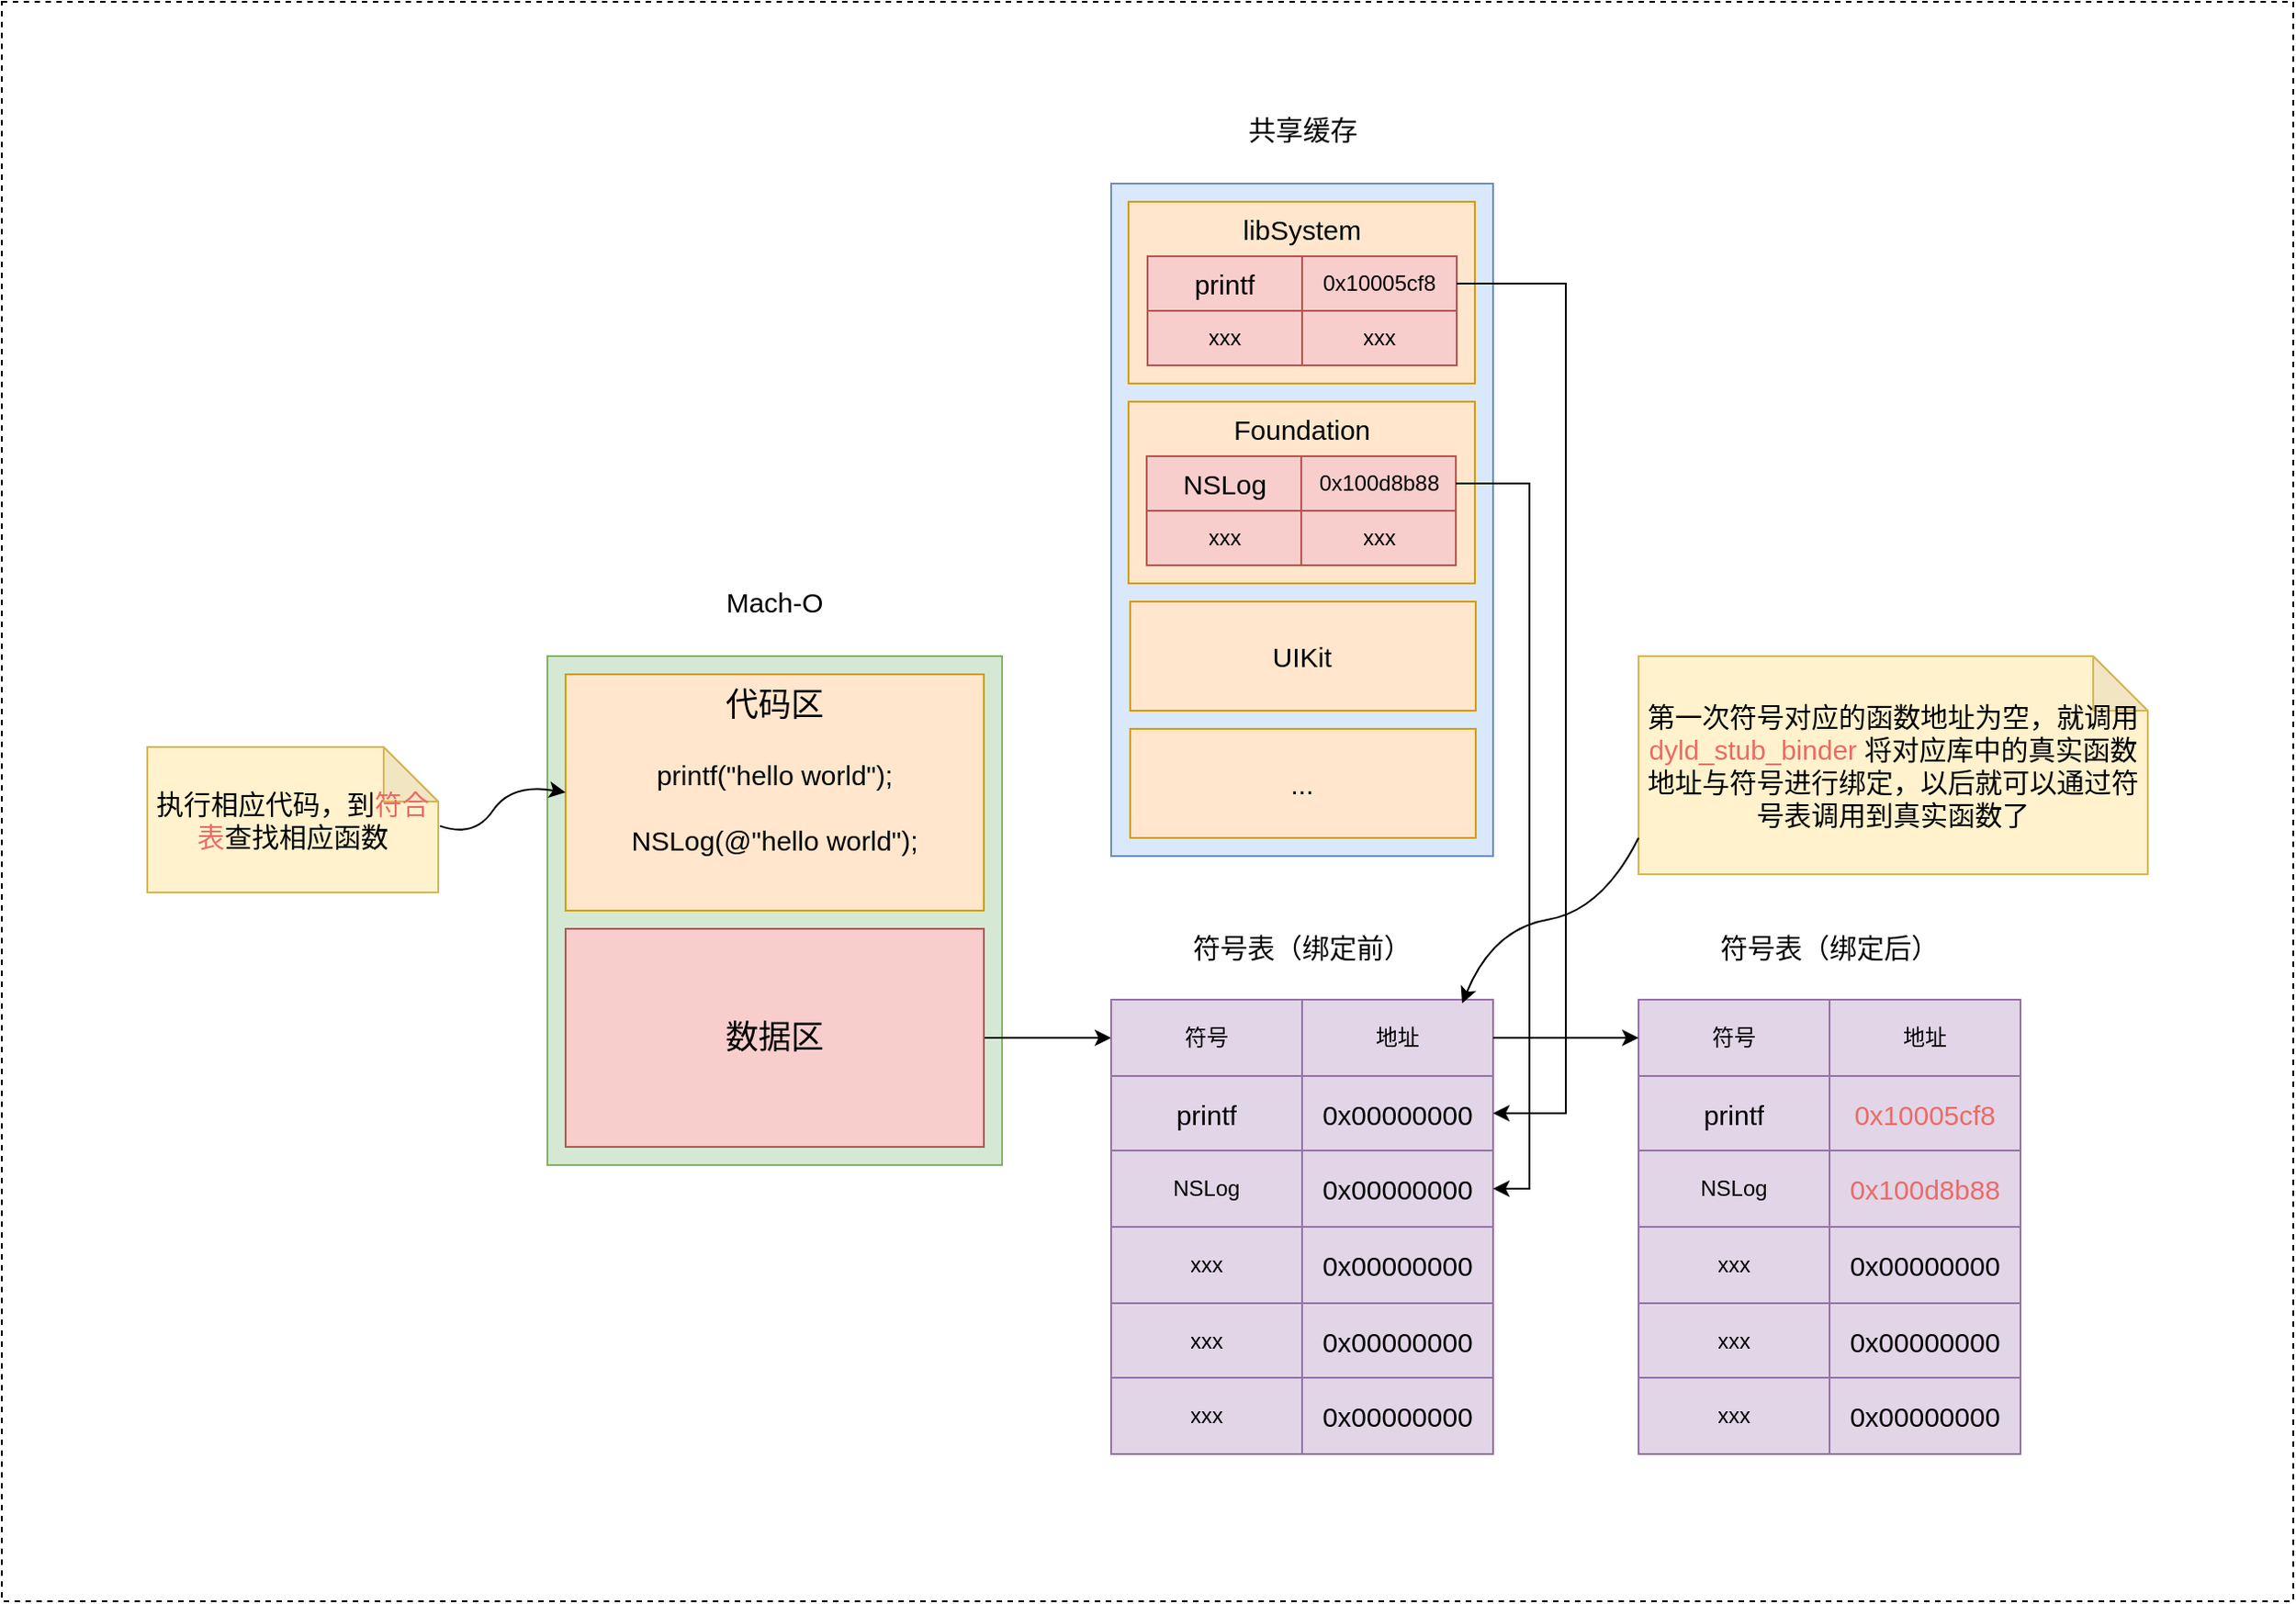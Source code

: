 <mxfile version="14.9.9" type="github">
  <diagram id="C5RBs43oDa-KdzZeNtuy" name="Page-1">
    <mxGraphModel dx="1801" dy="2063" grid="1" gridSize="10" guides="1" tooltips="1" connect="1" arrows="1" fold="1" page="1" pageScale="1" pageWidth="827" pageHeight="1169" math="0" shadow="0">
      <root>
        <mxCell id="WIyWlLk6GJQsqaUBKTNV-0" />
        <mxCell id="WIyWlLk6GJQsqaUBKTNV-1" parent="WIyWlLk6GJQsqaUBKTNV-0" />
        <mxCell id="wQWmx8uJt_8nLdVXM8bL-92" value="" style="rounded=0;whiteSpace=wrap;html=1;fontSize=15;verticalAlign=middle;dashed=1;" vertex="1" parent="WIyWlLk6GJQsqaUBKTNV-1">
          <mxGeometry x="-260" y="-390" width="1260" height="880" as="geometry" />
        </mxCell>
        <mxCell id="wQWmx8uJt_8nLdVXM8bL-0" value="" style="rounded=0;whiteSpace=wrap;html=1;fillColor=#dae8fc;strokeColor=#6c8ebf;" vertex="1" parent="WIyWlLk6GJQsqaUBKTNV-1">
          <mxGeometry x="350" y="-290" width="210" height="370" as="geometry" />
        </mxCell>
        <mxCell id="wQWmx8uJt_8nLdVXM8bL-1" value="共享缓存" style="text;html=1;strokeColor=none;fillColor=none;align=center;verticalAlign=middle;whiteSpace=wrap;rounded=0;fontSize=15;" vertex="1" parent="WIyWlLk6GJQsqaUBKTNV-1">
          <mxGeometry x="417.96" y="-330" width="75" height="20" as="geometry" />
        </mxCell>
        <mxCell id="wQWmx8uJt_8nLdVXM8bL-2" value="" style="rounded=0;whiteSpace=wrap;html=1;fontSize=15;fillColor=#d5e8d4;strokeColor=#82b366;" vertex="1" parent="WIyWlLk6GJQsqaUBKTNV-1">
          <mxGeometry x="40" y="-30" width="250" height="280" as="geometry" />
        </mxCell>
        <mxCell id="wQWmx8uJt_8nLdVXM8bL-3" value="Mach-O" style="text;html=1;strokeColor=none;fillColor=none;align=center;verticalAlign=middle;whiteSpace=wrap;rounded=0;fontSize=15;" vertex="1" parent="WIyWlLk6GJQsqaUBKTNV-1">
          <mxGeometry x="130" y="-70" width="70" height="20" as="geometry" />
        </mxCell>
        <mxCell id="wQWmx8uJt_8nLdVXM8bL-4" value="Foundation" style="rounded=0;whiteSpace=wrap;html=1;fontSize=15;fillColor=#ffe6cc;strokeColor=#d79b00;verticalAlign=top;" vertex="1" parent="WIyWlLk6GJQsqaUBKTNV-1">
          <mxGeometry x="359.53" y="-170" width="190.47" height="100" as="geometry" />
        </mxCell>
        <mxCell id="wQWmx8uJt_8nLdVXM8bL-5" value="libSystem" style="rounded=0;whiteSpace=wrap;html=1;fontSize=15;fillColor=#ffe6cc;strokeColor=#d79b00;verticalAlign=top;" vertex="1" parent="WIyWlLk6GJQsqaUBKTNV-1">
          <mxGeometry x="359.53" y="-280" width="190.47" height="100" as="geometry" />
        </mxCell>
        <mxCell id="wQWmx8uJt_8nLdVXM8bL-6" value="&lt;font style=&quot;font-size: 18px&quot;&gt;代码区&lt;/font&gt;&lt;br&gt;&lt;br&gt;printf(&quot;hello world&quot;);&lt;br&gt;&lt;br&gt;NSLog(@&quot;hello world&quot;);" style="rounded=0;whiteSpace=wrap;html=1;fontSize=15;verticalAlign=top;fillColor=#ffe6cc;strokeColor=#d79b00;" vertex="1" parent="WIyWlLk6GJQsqaUBKTNV-1">
          <mxGeometry x="50" y="-20" width="230" height="130" as="geometry" />
        </mxCell>
        <mxCell id="wQWmx8uJt_8nLdVXM8bL-79" style="edgeStyle=orthogonalEdgeStyle;rounded=0;orthogonalLoop=1;jettySize=auto;html=1;exitX=1;exitY=0.5;exitDx=0;exitDy=0;entryX=0;entryY=0.5;entryDx=0;entryDy=0;fontSize=18;" edge="1" parent="WIyWlLk6GJQsqaUBKTNV-1" source="wQWmx8uJt_8nLdVXM8bL-7" target="wQWmx8uJt_8nLdVXM8bL-15">
          <mxGeometry relative="1" as="geometry" />
        </mxCell>
        <mxCell id="wQWmx8uJt_8nLdVXM8bL-7" value="数据区" style="rounded=0;whiteSpace=wrap;html=1;fontSize=18;verticalAlign=middle;fillColor=#f8cecc;strokeColor=#b85450;" vertex="1" parent="WIyWlLk6GJQsqaUBKTNV-1">
          <mxGeometry x="50" y="120" width="230" height="120" as="geometry" />
        </mxCell>
        <mxCell id="wQWmx8uJt_8nLdVXM8bL-9" value="符号表（绑定前）" style="text;html=1;strokeColor=none;fillColor=none;align=center;verticalAlign=middle;whiteSpace=wrap;rounded=0;fontSize=15;" vertex="1" parent="WIyWlLk6GJQsqaUBKTNV-1">
          <mxGeometry x="385" y="120" width="140" height="20" as="geometry" />
        </mxCell>
        <mxCell id="wQWmx8uJt_8nLdVXM8bL-14" value="" style="shape=table;startSize=0;container=1;collapsible=0;childLayout=tableLayout;fillColor=#e1d5e7;strokeColor=#9673a6;" vertex="1" parent="WIyWlLk6GJQsqaUBKTNV-1">
          <mxGeometry x="350" y="159" width="210" height="250" as="geometry" />
        </mxCell>
        <mxCell id="wQWmx8uJt_8nLdVXM8bL-15" value="" style="shape=partialRectangle;collapsible=0;dropTarget=0;pointerEvents=0;fillColor=none;top=0;left=0;bottom=0;right=0;points=[[0,0.5],[1,0.5]];portConstraint=eastwest;" vertex="1" parent="wQWmx8uJt_8nLdVXM8bL-14">
          <mxGeometry width="210" height="42" as="geometry" />
        </mxCell>
        <mxCell id="wQWmx8uJt_8nLdVXM8bL-16" value="符号" style="shape=partialRectangle;html=1;whiteSpace=wrap;connectable=0;overflow=hidden;fillColor=none;top=0;left=0;bottom=0;right=0;pointerEvents=1;" vertex="1" parent="wQWmx8uJt_8nLdVXM8bL-15">
          <mxGeometry width="105" height="42" as="geometry" />
        </mxCell>
        <mxCell id="wQWmx8uJt_8nLdVXM8bL-17" value="地址" style="shape=partialRectangle;html=1;whiteSpace=wrap;connectable=0;overflow=hidden;fillColor=none;top=0;left=0;bottom=0;right=0;pointerEvents=1;" vertex="1" parent="wQWmx8uJt_8nLdVXM8bL-15">
          <mxGeometry x="105" width="105" height="42" as="geometry" />
        </mxCell>
        <mxCell id="wQWmx8uJt_8nLdVXM8bL-18" value="" style="shape=partialRectangle;collapsible=0;dropTarget=0;pointerEvents=0;fillColor=none;top=0;left=0;bottom=0;right=0;points=[[0,0.5],[1,0.5]];portConstraint=eastwest;" vertex="1" parent="wQWmx8uJt_8nLdVXM8bL-14">
          <mxGeometry y="42" width="210" height="41" as="geometry" />
        </mxCell>
        <mxCell id="wQWmx8uJt_8nLdVXM8bL-19" value="&lt;span style=&quot;font-size: 15px&quot;&gt;printf&lt;/span&gt;" style="shape=partialRectangle;html=1;whiteSpace=wrap;connectable=0;overflow=hidden;fillColor=none;top=0;left=0;bottom=0;right=0;pointerEvents=1;" vertex="1" parent="wQWmx8uJt_8nLdVXM8bL-18">
          <mxGeometry width="105" height="41" as="geometry" />
        </mxCell>
        <mxCell id="wQWmx8uJt_8nLdVXM8bL-20" value="&lt;span style=&quot;font-size: 15px&quot;&gt;0x00000000&lt;/span&gt;" style="shape=partialRectangle;html=1;whiteSpace=wrap;connectable=0;overflow=hidden;fillColor=none;top=0;left=0;bottom=0;right=0;pointerEvents=1;" vertex="1" parent="wQWmx8uJt_8nLdVXM8bL-18">
          <mxGeometry x="105" width="105" height="41" as="geometry" />
        </mxCell>
        <mxCell id="wQWmx8uJt_8nLdVXM8bL-21" value="" style="shape=partialRectangle;collapsible=0;dropTarget=0;pointerEvents=0;fillColor=none;top=0;left=0;bottom=0;right=0;points=[[0,0.5],[1,0.5]];portConstraint=eastwest;" vertex="1" parent="wQWmx8uJt_8nLdVXM8bL-14">
          <mxGeometry y="83" width="210" height="42" as="geometry" />
        </mxCell>
        <mxCell id="wQWmx8uJt_8nLdVXM8bL-22" value="NSLog" style="shape=partialRectangle;html=1;whiteSpace=wrap;connectable=0;overflow=hidden;fillColor=none;top=0;left=0;bottom=0;right=0;pointerEvents=1;" vertex="1" parent="wQWmx8uJt_8nLdVXM8bL-21">
          <mxGeometry width="105" height="42" as="geometry" />
        </mxCell>
        <mxCell id="wQWmx8uJt_8nLdVXM8bL-23" value="&lt;span style=&quot;color: rgb(0, 0, 0); font-family: helvetica; font-size: 15px; font-style: normal; font-weight: normal; letter-spacing: normal; text-align: center; text-indent: 0px; text-transform: none; word-spacing: 0px; text-decoration: none; display: inline; float: none;&quot;&gt;0x00000000&lt;/span&gt;" style="shape=partialRectangle;html=1;whiteSpace=wrap;connectable=0;overflow=hidden;fillColor=none;top=0;left=0;bottom=0;right=0;pointerEvents=1;" vertex="1" parent="wQWmx8uJt_8nLdVXM8bL-21">
          <mxGeometry x="105" width="105" height="42" as="geometry" />
        </mxCell>
        <mxCell id="wQWmx8uJt_8nLdVXM8bL-24" value="" style="shape=partialRectangle;collapsible=0;dropTarget=0;pointerEvents=0;fillColor=none;top=0;left=0;bottom=0;right=0;points=[[0,0.5],[1,0.5]];portConstraint=eastwest;" vertex="1" parent="wQWmx8uJt_8nLdVXM8bL-14">
          <mxGeometry y="125" width="210" height="42" as="geometry" />
        </mxCell>
        <mxCell id="wQWmx8uJt_8nLdVXM8bL-25" value="&lt;span style=&quot;color: rgb(0, 0, 0); font-family: helvetica; font-size: 12px; font-style: normal; font-weight: normal; letter-spacing: normal; text-align: center; text-indent: 0px; text-transform: none; word-spacing: 0px; text-decoration: none; display: inline; float: none;&quot;&gt;xxx&lt;/span&gt;" style="shape=partialRectangle;html=1;whiteSpace=wrap;connectable=0;overflow=hidden;fillColor=none;top=0;left=0;bottom=0;right=0;pointerEvents=1;" vertex="1" parent="wQWmx8uJt_8nLdVXM8bL-24">
          <mxGeometry width="105" height="42" as="geometry" />
        </mxCell>
        <mxCell id="wQWmx8uJt_8nLdVXM8bL-26" value="&lt;span style=&quot;color: rgb(0, 0, 0); font-family: helvetica; font-size: 15px; font-style: normal; font-weight: normal; letter-spacing: normal; text-align: center; text-indent: 0px; text-transform: none; word-spacing: 0px; text-decoration: none; display: inline; float: none;&quot;&gt;0x00000000&lt;/span&gt;" style="shape=partialRectangle;html=1;whiteSpace=wrap;connectable=0;overflow=hidden;fillColor=none;top=0;left=0;bottom=0;right=0;pointerEvents=1;" vertex="1" parent="wQWmx8uJt_8nLdVXM8bL-24">
          <mxGeometry x="105" width="105" height="42" as="geometry" />
        </mxCell>
        <mxCell id="wQWmx8uJt_8nLdVXM8bL-27" value="" style="shape=partialRectangle;collapsible=0;dropTarget=0;pointerEvents=0;fillColor=none;top=0;left=0;bottom=0;right=0;points=[[0,0.5],[1,0.5]];portConstraint=eastwest;" vertex="1" parent="wQWmx8uJt_8nLdVXM8bL-14">
          <mxGeometry y="167" width="210" height="41" as="geometry" />
        </mxCell>
        <mxCell id="wQWmx8uJt_8nLdVXM8bL-28" value="&lt;span style=&quot;color: rgb(0, 0, 0); font-family: helvetica; font-size: 12px; font-style: normal; font-weight: normal; letter-spacing: normal; text-align: center; text-indent: 0px; text-transform: none; word-spacing: 0px; text-decoration: none; display: inline; float: none;&quot;&gt;xxx&lt;/span&gt;" style="shape=partialRectangle;html=1;whiteSpace=wrap;connectable=0;overflow=hidden;fillColor=none;top=0;left=0;bottom=0;right=0;pointerEvents=1;" vertex="1" parent="wQWmx8uJt_8nLdVXM8bL-27">
          <mxGeometry width="105" height="41" as="geometry" />
        </mxCell>
        <mxCell id="wQWmx8uJt_8nLdVXM8bL-29" value="&lt;span style=&quot;color: rgb(0, 0, 0); font-family: helvetica; font-size: 15px; font-style: normal; font-weight: normal; letter-spacing: normal; text-align: center; text-indent: 0px; text-transform: none; word-spacing: 0px; text-decoration: none; display: inline; float: none;&quot;&gt;0x00000000&lt;/span&gt;" style="shape=partialRectangle;html=1;whiteSpace=wrap;connectable=0;overflow=hidden;fillColor=none;top=0;left=0;bottom=0;right=0;pointerEvents=1;" vertex="1" parent="wQWmx8uJt_8nLdVXM8bL-27">
          <mxGeometry x="105" width="105" height="41" as="geometry" />
        </mxCell>
        <mxCell id="wQWmx8uJt_8nLdVXM8bL-30" value="" style="shape=partialRectangle;collapsible=0;dropTarget=0;pointerEvents=0;fillColor=none;top=0;left=0;bottom=0;right=0;points=[[0,0.5],[1,0.5]];portConstraint=eastwest;" vertex="1" parent="wQWmx8uJt_8nLdVXM8bL-14">
          <mxGeometry y="208" width="210" height="42" as="geometry" />
        </mxCell>
        <mxCell id="wQWmx8uJt_8nLdVXM8bL-31" value="&lt;span style=&quot;color: rgb(0, 0, 0); font-family: helvetica; font-size: 12px; font-style: normal; font-weight: normal; letter-spacing: normal; text-align: center; text-indent: 0px; text-transform: none; word-spacing: 0px; text-decoration: none; display: inline; float: none;&quot;&gt;xxx&lt;/span&gt;" style="shape=partialRectangle;html=1;whiteSpace=wrap;connectable=0;overflow=hidden;fillColor=none;top=0;left=0;bottom=0;right=0;pointerEvents=1;" vertex="1" parent="wQWmx8uJt_8nLdVXM8bL-30">
          <mxGeometry width="105" height="42" as="geometry" />
        </mxCell>
        <mxCell id="wQWmx8uJt_8nLdVXM8bL-32" value="&lt;span style=&quot;color: rgb(0, 0, 0); font-family: helvetica; font-size: 15px; font-style: normal; font-weight: normal; letter-spacing: normal; text-align: center; text-indent: 0px; text-transform: none; word-spacing: 0px; text-decoration: none; display: inline; float: none;&quot;&gt;0x00000000&lt;/span&gt;" style="shape=partialRectangle;html=1;whiteSpace=wrap;connectable=0;overflow=hidden;fillColor=none;top=0;left=0;bottom=0;right=0;pointerEvents=1;" vertex="1" parent="wQWmx8uJt_8nLdVXM8bL-30">
          <mxGeometry x="105" width="105" height="42" as="geometry" />
        </mxCell>
        <mxCell id="wQWmx8uJt_8nLdVXM8bL-36" value="UIKit" style="rounded=0;whiteSpace=wrap;html=1;fontSize=15;fillColor=#ffe6cc;strokeColor=#d79b00;" vertex="1" parent="WIyWlLk6GJQsqaUBKTNV-1">
          <mxGeometry x="360.46" y="-60" width="190" height="60" as="geometry" />
        </mxCell>
        <mxCell id="wQWmx8uJt_8nLdVXM8bL-37" value="..." style="rounded=0;whiteSpace=wrap;html=1;fontSize=15;fillColor=#ffe6cc;strokeColor=#d79b00;" vertex="1" parent="WIyWlLk6GJQsqaUBKTNV-1">
          <mxGeometry x="360.46" y="10" width="190" height="60" as="geometry" />
        </mxCell>
        <mxCell id="wQWmx8uJt_8nLdVXM8bL-38" value="" style="shape=table;startSize=0;container=1;collapsible=0;childLayout=tableLayout;fillColor=#f8cecc;strokeColor=#b85450;" vertex="1" parent="WIyWlLk6GJQsqaUBKTNV-1">
          <mxGeometry x="370" y="-250" width="170" height="60" as="geometry" />
        </mxCell>
        <mxCell id="wQWmx8uJt_8nLdVXM8bL-39" value="" style="shape=partialRectangle;collapsible=0;dropTarget=0;pointerEvents=0;fillColor=none;top=0;left=0;bottom=0;right=0;points=[[0,0.5],[1,0.5]];portConstraint=eastwest;" vertex="1" parent="wQWmx8uJt_8nLdVXM8bL-38">
          <mxGeometry width="170" height="30" as="geometry" />
        </mxCell>
        <mxCell id="wQWmx8uJt_8nLdVXM8bL-40" value="&lt;span style=&quot;font-size: 15px&quot;&gt;printf&lt;/span&gt;" style="shape=partialRectangle;html=1;whiteSpace=wrap;connectable=0;overflow=hidden;fillColor=none;top=0;left=0;bottom=0;right=0;pointerEvents=1;" vertex="1" parent="wQWmx8uJt_8nLdVXM8bL-39">
          <mxGeometry width="85" height="30" as="geometry" />
        </mxCell>
        <mxCell id="wQWmx8uJt_8nLdVXM8bL-41" value="0x10005cf8" style="shape=partialRectangle;html=1;whiteSpace=wrap;connectable=0;overflow=hidden;fillColor=none;top=0;left=0;bottom=0;right=0;pointerEvents=1;" vertex="1" parent="wQWmx8uJt_8nLdVXM8bL-39">
          <mxGeometry x="85" width="85" height="30" as="geometry" />
        </mxCell>
        <mxCell id="wQWmx8uJt_8nLdVXM8bL-81" value="" style="shape=partialRectangle;collapsible=0;dropTarget=0;pointerEvents=0;fillColor=none;top=0;left=0;bottom=0;right=0;points=[[0,0.5],[1,0.5]];portConstraint=eastwest;" vertex="1" parent="wQWmx8uJt_8nLdVXM8bL-38">
          <mxGeometry y="30" width="170" height="30" as="geometry" />
        </mxCell>
        <mxCell id="wQWmx8uJt_8nLdVXM8bL-82" value="xxx" style="shape=partialRectangle;html=1;whiteSpace=wrap;connectable=0;overflow=hidden;fillColor=none;top=0;left=0;bottom=0;right=0;pointerEvents=1;" vertex="1" parent="wQWmx8uJt_8nLdVXM8bL-81">
          <mxGeometry width="85" height="30" as="geometry" />
        </mxCell>
        <mxCell id="wQWmx8uJt_8nLdVXM8bL-83" value="xxx" style="shape=partialRectangle;html=1;whiteSpace=wrap;connectable=0;overflow=hidden;fillColor=none;top=0;left=0;bottom=0;right=0;pointerEvents=1;" vertex="1" parent="wQWmx8uJt_8nLdVXM8bL-81">
          <mxGeometry x="85" width="85" height="30" as="geometry" />
        </mxCell>
        <mxCell id="wQWmx8uJt_8nLdVXM8bL-46" value="" style="shape=table;startSize=0;container=1;collapsible=0;childLayout=tableLayout;fillColor=#f8cecc;strokeColor=#b85450;" vertex="1" parent="WIyWlLk6GJQsqaUBKTNV-1">
          <mxGeometry x="369.53" y="-140" width="170" height="60" as="geometry" />
        </mxCell>
        <mxCell id="wQWmx8uJt_8nLdVXM8bL-47" value="" style="shape=partialRectangle;collapsible=0;dropTarget=0;pointerEvents=0;fillColor=none;top=0;left=0;bottom=0;right=0;points=[[0,0.5],[1,0.5]];portConstraint=eastwest;" vertex="1" parent="wQWmx8uJt_8nLdVXM8bL-46">
          <mxGeometry width="170" height="30" as="geometry" />
        </mxCell>
        <mxCell id="wQWmx8uJt_8nLdVXM8bL-48" value="&lt;span style=&quot;font-size: 15px&quot;&gt;NSLog&lt;/span&gt;" style="shape=partialRectangle;html=1;whiteSpace=wrap;connectable=0;overflow=hidden;fillColor=none;top=0;left=0;bottom=0;right=0;pointerEvents=1;" vertex="1" parent="wQWmx8uJt_8nLdVXM8bL-47">
          <mxGeometry width="85" height="30" as="geometry" />
        </mxCell>
        <mxCell id="wQWmx8uJt_8nLdVXM8bL-49" value="0x100d8b88" style="shape=partialRectangle;html=1;whiteSpace=wrap;connectable=0;overflow=hidden;fillColor=none;top=0;left=0;bottom=0;right=0;pointerEvents=1;" vertex="1" parent="wQWmx8uJt_8nLdVXM8bL-47">
          <mxGeometry x="85" width="85" height="30" as="geometry" />
        </mxCell>
        <mxCell id="wQWmx8uJt_8nLdVXM8bL-50" value="" style="shape=partialRectangle;collapsible=0;dropTarget=0;pointerEvents=0;fillColor=none;top=0;left=0;bottom=0;right=0;points=[[0,0.5],[1,0.5]];portConstraint=eastwest;" vertex="1" parent="wQWmx8uJt_8nLdVXM8bL-46">
          <mxGeometry y="30" width="170" height="30" as="geometry" />
        </mxCell>
        <mxCell id="wQWmx8uJt_8nLdVXM8bL-51" value="xxx" style="shape=partialRectangle;html=1;whiteSpace=wrap;connectable=0;overflow=hidden;fillColor=none;top=0;left=0;bottom=0;right=0;pointerEvents=1;" vertex="1" parent="wQWmx8uJt_8nLdVXM8bL-50">
          <mxGeometry width="85" height="30" as="geometry" />
        </mxCell>
        <mxCell id="wQWmx8uJt_8nLdVXM8bL-52" value="xxx" style="shape=partialRectangle;html=1;whiteSpace=wrap;connectable=0;overflow=hidden;fillColor=none;top=0;left=0;bottom=0;right=0;pointerEvents=1;" vertex="1" parent="wQWmx8uJt_8nLdVXM8bL-50">
          <mxGeometry x="85" width="85" height="30" as="geometry" />
        </mxCell>
        <mxCell id="wQWmx8uJt_8nLdVXM8bL-55" value="符号表（绑定后）" style="text;html=1;strokeColor=none;fillColor=none;align=center;verticalAlign=middle;whiteSpace=wrap;rounded=0;fontSize=15;" vertex="1" parent="WIyWlLk6GJQsqaUBKTNV-1">
          <mxGeometry x="675" y="125" width="140" height="10" as="geometry" />
        </mxCell>
        <mxCell id="wQWmx8uJt_8nLdVXM8bL-56" value="" style="shape=table;startSize=0;container=1;collapsible=0;childLayout=tableLayout;fillColor=#e1d5e7;strokeColor=#9673a6;" vertex="1" parent="WIyWlLk6GJQsqaUBKTNV-1">
          <mxGeometry x="640" y="159" width="210" height="250" as="geometry" />
        </mxCell>
        <mxCell id="wQWmx8uJt_8nLdVXM8bL-57" value="" style="shape=partialRectangle;collapsible=0;dropTarget=0;pointerEvents=0;fillColor=none;top=0;left=0;bottom=0;right=0;points=[[0,0.5],[1,0.5]];portConstraint=eastwest;" vertex="1" parent="wQWmx8uJt_8nLdVXM8bL-56">
          <mxGeometry width="210" height="42" as="geometry" />
        </mxCell>
        <mxCell id="wQWmx8uJt_8nLdVXM8bL-58" value="符号" style="shape=partialRectangle;html=1;whiteSpace=wrap;connectable=0;overflow=hidden;fillColor=none;top=0;left=0;bottom=0;right=0;pointerEvents=1;" vertex="1" parent="wQWmx8uJt_8nLdVXM8bL-57">
          <mxGeometry width="105" height="42" as="geometry" />
        </mxCell>
        <mxCell id="wQWmx8uJt_8nLdVXM8bL-59" value="地址" style="shape=partialRectangle;html=1;whiteSpace=wrap;connectable=0;overflow=hidden;fillColor=none;top=0;left=0;bottom=0;right=0;pointerEvents=1;" vertex="1" parent="wQWmx8uJt_8nLdVXM8bL-57">
          <mxGeometry x="105" width="105" height="42" as="geometry" />
        </mxCell>
        <mxCell id="wQWmx8uJt_8nLdVXM8bL-60" value="" style="shape=partialRectangle;collapsible=0;dropTarget=0;pointerEvents=0;fillColor=none;top=0;left=0;bottom=0;right=0;points=[[0,0.5],[1,0.5]];portConstraint=eastwest;" vertex="1" parent="wQWmx8uJt_8nLdVXM8bL-56">
          <mxGeometry y="42" width="210" height="41" as="geometry" />
        </mxCell>
        <mxCell id="wQWmx8uJt_8nLdVXM8bL-61" value="&lt;span style=&quot;font-size: 15px&quot;&gt;printf&lt;/span&gt;" style="shape=partialRectangle;html=1;whiteSpace=wrap;connectable=0;overflow=hidden;fillColor=none;top=0;left=0;bottom=0;right=0;pointerEvents=1;" vertex="1" parent="wQWmx8uJt_8nLdVXM8bL-60">
          <mxGeometry width="105" height="41" as="geometry" />
        </mxCell>
        <mxCell id="wQWmx8uJt_8nLdVXM8bL-62" value="&lt;font color=&quot;#ea6b66&quot;&gt;0x10005cf8&lt;/font&gt;" style="shape=partialRectangle;html=1;whiteSpace=wrap;connectable=0;overflow=hidden;fillColor=none;top=0;left=0;bottom=0;right=0;pointerEvents=1;fontSize=15;" vertex="1" parent="wQWmx8uJt_8nLdVXM8bL-60">
          <mxGeometry x="105" width="105" height="41" as="geometry" />
        </mxCell>
        <mxCell id="wQWmx8uJt_8nLdVXM8bL-63" value="" style="shape=partialRectangle;collapsible=0;dropTarget=0;pointerEvents=0;fillColor=none;top=0;left=0;bottom=0;right=0;points=[[0,0.5],[1,0.5]];portConstraint=eastwest;" vertex="1" parent="wQWmx8uJt_8nLdVXM8bL-56">
          <mxGeometry y="83" width="210" height="42" as="geometry" />
        </mxCell>
        <mxCell id="wQWmx8uJt_8nLdVXM8bL-64" value="NSLog" style="shape=partialRectangle;html=1;whiteSpace=wrap;connectable=0;overflow=hidden;fillColor=none;top=0;left=0;bottom=0;right=0;pointerEvents=1;" vertex="1" parent="wQWmx8uJt_8nLdVXM8bL-63">
          <mxGeometry width="105" height="42" as="geometry" />
        </mxCell>
        <mxCell id="wQWmx8uJt_8nLdVXM8bL-65" value="&lt;span style=&quot;font-family: &amp;#34;helvetica&amp;#34; ; font-size: 15px ; font-style: normal ; font-weight: normal ; letter-spacing: normal ; text-align: center ; text-indent: 0px ; text-transform: none ; word-spacing: 0px ; text-decoration: none ; display: inline ; float: none&quot;&gt;&lt;font color=&quot;#ea6b66&quot;&gt;0x100d8b88&lt;/font&gt;&lt;/span&gt;" style="shape=partialRectangle;html=1;whiteSpace=wrap;connectable=0;overflow=hidden;fillColor=none;top=0;left=0;bottom=0;right=0;pointerEvents=1;fontSize=15;" vertex="1" parent="wQWmx8uJt_8nLdVXM8bL-63">
          <mxGeometry x="105" width="105" height="42" as="geometry" />
        </mxCell>
        <mxCell id="wQWmx8uJt_8nLdVXM8bL-66" value="" style="shape=partialRectangle;collapsible=0;dropTarget=0;pointerEvents=0;fillColor=none;top=0;left=0;bottom=0;right=0;points=[[0,0.5],[1,0.5]];portConstraint=eastwest;" vertex="1" parent="wQWmx8uJt_8nLdVXM8bL-56">
          <mxGeometry y="125" width="210" height="42" as="geometry" />
        </mxCell>
        <mxCell id="wQWmx8uJt_8nLdVXM8bL-67" value="&lt;span style=&quot;color: rgb(0, 0, 0); font-family: helvetica; font-size: 12px; font-style: normal; font-weight: normal; letter-spacing: normal; text-align: center; text-indent: 0px; text-transform: none; word-spacing: 0px; text-decoration: none; display: inline; float: none;&quot;&gt;xxx&lt;/span&gt;" style="shape=partialRectangle;html=1;whiteSpace=wrap;connectable=0;overflow=hidden;fillColor=none;top=0;left=0;bottom=0;right=0;pointerEvents=1;" vertex="1" parent="wQWmx8uJt_8nLdVXM8bL-66">
          <mxGeometry width="105" height="42" as="geometry" />
        </mxCell>
        <mxCell id="wQWmx8uJt_8nLdVXM8bL-68" value="&lt;span style=&quot;color: rgb(0, 0, 0); font-family: helvetica; font-size: 15px; font-style: normal; font-weight: normal; letter-spacing: normal; text-align: center; text-indent: 0px; text-transform: none; word-spacing: 0px; text-decoration: none; display: inline; float: none;&quot;&gt;0x00000000&lt;/span&gt;" style="shape=partialRectangle;html=1;whiteSpace=wrap;connectable=0;overflow=hidden;fillColor=none;top=0;left=0;bottom=0;right=0;pointerEvents=1;" vertex="1" parent="wQWmx8uJt_8nLdVXM8bL-66">
          <mxGeometry x="105" width="105" height="42" as="geometry" />
        </mxCell>
        <mxCell id="wQWmx8uJt_8nLdVXM8bL-69" value="" style="shape=partialRectangle;collapsible=0;dropTarget=0;pointerEvents=0;fillColor=none;top=0;left=0;bottom=0;right=0;points=[[0,0.5],[1,0.5]];portConstraint=eastwest;" vertex="1" parent="wQWmx8uJt_8nLdVXM8bL-56">
          <mxGeometry y="167" width="210" height="41" as="geometry" />
        </mxCell>
        <mxCell id="wQWmx8uJt_8nLdVXM8bL-70" value="&lt;span style=&quot;color: rgb(0, 0, 0); font-family: helvetica; font-size: 12px; font-style: normal; font-weight: normal; letter-spacing: normal; text-align: center; text-indent: 0px; text-transform: none; word-spacing: 0px; text-decoration: none; display: inline; float: none;&quot;&gt;xxx&lt;/span&gt;" style="shape=partialRectangle;html=1;whiteSpace=wrap;connectable=0;overflow=hidden;fillColor=none;top=0;left=0;bottom=0;right=0;pointerEvents=1;" vertex="1" parent="wQWmx8uJt_8nLdVXM8bL-69">
          <mxGeometry width="105" height="41" as="geometry" />
        </mxCell>
        <mxCell id="wQWmx8uJt_8nLdVXM8bL-71" value="&lt;span style=&quot;color: rgb(0, 0, 0); font-family: helvetica; font-size: 15px; font-style: normal; font-weight: normal; letter-spacing: normal; text-align: center; text-indent: 0px; text-transform: none; word-spacing: 0px; text-decoration: none; display: inline; float: none;&quot;&gt;0x00000000&lt;/span&gt;" style="shape=partialRectangle;html=1;whiteSpace=wrap;connectable=0;overflow=hidden;fillColor=none;top=0;left=0;bottom=0;right=0;pointerEvents=1;" vertex="1" parent="wQWmx8uJt_8nLdVXM8bL-69">
          <mxGeometry x="105" width="105" height="41" as="geometry" />
        </mxCell>
        <mxCell id="wQWmx8uJt_8nLdVXM8bL-72" value="" style="shape=partialRectangle;collapsible=0;dropTarget=0;pointerEvents=0;fillColor=none;top=0;left=0;bottom=0;right=0;points=[[0,0.5],[1,0.5]];portConstraint=eastwest;" vertex="1" parent="wQWmx8uJt_8nLdVXM8bL-56">
          <mxGeometry y="208" width="210" height="42" as="geometry" />
        </mxCell>
        <mxCell id="wQWmx8uJt_8nLdVXM8bL-73" value="&lt;span style=&quot;color: rgb(0, 0, 0); font-family: helvetica; font-size: 12px; font-style: normal; font-weight: normal; letter-spacing: normal; text-align: center; text-indent: 0px; text-transform: none; word-spacing: 0px; text-decoration: none; display: inline; float: none;&quot;&gt;xxx&lt;/span&gt;" style="shape=partialRectangle;html=1;whiteSpace=wrap;connectable=0;overflow=hidden;fillColor=none;top=0;left=0;bottom=0;right=0;pointerEvents=1;" vertex="1" parent="wQWmx8uJt_8nLdVXM8bL-72">
          <mxGeometry width="105" height="42" as="geometry" />
        </mxCell>
        <mxCell id="wQWmx8uJt_8nLdVXM8bL-74" value="&lt;span style=&quot;color: rgb(0, 0, 0); font-family: helvetica; font-size: 15px; font-style: normal; font-weight: normal; letter-spacing: normal; text-align: center; text-indent: 0px; text-transform: none; word-spacing: 0px; text-decoration: none; display: inline; float: none;&quot;&gt;0x00000000&lt;/span&gt;" style="shape=partialRectangle;html=1;whiteSpace=wrap;connectable=0;overflow=hidden;fillColor=none;top=0;left=0;bottom=0;right=0;pointerEvents=1;" vertex="1" parent="wQWmx8uJt_8nLdVXM8bL-72">
          <mxGeometry x="105" width="105" height="42" as="geometry" />
        </mxCell>
        <mxCell id="wQWmx8uJt_8nLdVXM8bL-84" style="edgeStyle=orthogonalEdgeStyle;rounded=0;orthogonalLoop=1;jettySize=auto;html=1;exitX=1;exitY=0.5;exitDx=0;exitDy=0;fontSize=15;entryX=0;entryY=0.5;entryDx=0;entryDy=0;" edge="1" parent="WIyWlLk6GJQsqaUBKTNV-1" source="wQWmx8uJt_8nLdVXM8bL-15" target="wQWmx8uJt_8nLdVXM8bL-57">
          <mxGeometry relative="1" as="geometry">
            <mxPoint x="630" y="190" as="targetPoint" />
          </mxGeometry>
        </mxCell>
        <mxCell id="wQWmx8uJt_8nLdVXM8bL-85" style="edgeStyle=orthogonalEdgeStyle;rounded=0;orthogonalLoop=1;jettySize=auto;html=1;exitX=1;exitY=0.5;exitDx=0;exitDy=0;entryX=1;entryY=0.5;entryDx=0;entryDy=0;fontSize=15;" edge="1" parent="WIyWlLk6GJQsqaUBKTNV-1" source="wQWmx8uJt_8nLdVXM8bL-39" target="wQWmx8uJt_8nLdVXM8bL-18">
          <mxGeometry relative="1" as="geometry">
            <Array as="points">
              <mxPoint x="600" y="-235" />
              <mxPoint x="600" y="222" />
            </Array>
          </mxGeometry>
        </mxCell>
        <mxCell id="wQWmx8uJt_8nLdVXM8bL-86" style="edgeStyle=orthogonalEdgeStyle;rounded=0;orthogonalLoop=1;jettySize=auto;html=1;exitX=1;exitY=0.5;exitDx=0;exitDy=0;entryX=1;entryY=0.5;entryDx=0;entryDy=0;fontSize=15;" edge="1" parent="WIyWlLk6GJQsqaUBKTNV-1" source="wQWmx8uJt_8nLdVXM8bL-47" target="wQWmx8uJt_8nLdVXM8bL-21">
          <mxGeometry relative="1" as="geometry">
            <Array as="points">
              <mxPoint x="580" y="-125" />
              <mxPoint x="580" y="263" />
            </Array>
          </mxGeometry>
        </mxCell>
        <mxCell id="wQWmx8uJt_8nLdVXM8bL-87" value="执行相应代码，到&lt;font color=&quot;#ea6b66&quot;&gt;符合表&lt;/font&gt;查找相应函数" style="shape=note;whiteSpace=wrap;html=1;backgroundOutline=1;darkOpacity=0.05;fontSize=15;verticalAlign=middle;fillColor=#fff2cc;strokeColor=#d6b656;" vertex="1" parent="WIyWlLk6GJQsqaUBKTNV-1">
          <mxGeometry x="-180" y="20" width="160" height="80" as="geometry" />
        </mxCell>
        <mxCell id="wQWmx8uJt_8nLdVXM8bL-88" value="" style="curved=1;endArrow=classic;html=1;fontSize=15;exitX=1.006;exitY=0.543;exitDx=0;exitDy=0;exitPerimeter=0;entryX=0;entryY=0.5;entryDx=0;entryDy=0;" edge="1" parent="WIyWlLk6GJQsqaUBKTNV-1" source="wQWmx8uJt_8nLdVXM8bL-87" target="wQWmx8uJt_8nLdVXM8bL-6">
          <mxGeometry width="50" height="50" relative="1" as="geometry">
            <mxPoint x="-50" y="80" as="sourcePoint" />
            <mxPoint y="30" as="targetPoint" />
            <Array as="points">
              <mxPoint y="70" />
              <mxPoint x="20" y="40" />
            </Array>
          </mxGeometry>
        </mxCell>
        <mxCell id="wQWmx8uJt_8nLdVXM8bL-89" value="第一次符号对应的函数地址为空，就调用 &lt;font color=&quot;#ea6b66&quot;&gt;dyld_stub_binder&lt;/font&gt; 将对应库中的真实函数地址与符号进行绑定，以后就可以通过符号表调用到真实函数了" style="shape=note;whiteSpace=wrap;html=1;backgroundOutline=1;darkOpacity=0.05;fontSize=15;verticalAlign=middle;fillColor=#fff2cc;strokeColor=#d6b656;" vertex="1" parent="WIyWlLk6GJQsqaUBKTNV-1">
          <mxGeometry x="640" y="-30" width="280" height="120" as="geometry" />
        </mxCell>
        <mxCell id="wQWmx8uJt_8nLdVXM8bL-91" value="" style="curved=1;endArrow=classic;html=1;fontSize=15;entryX=0.919;entryY=0.048;entryDx=0;entryDy=0;entryPerimeter=0;" edge="1" parent="WIyWlLk6GJQsqaUBKTNV-1" target="wQWmx8uJt_8nLdVXM8bL-15">
          <mxGeometry width="50" height="50" relative="1" as="geometry">
            <mxPoint x="640" y="70" as="sourcePoint" />
            <mxPoint x="610" y="120" as="targetPoint" />
            <Array as="points">
              <mxPoint x="620" y="110" />
              <mxPoint x="560" y="120" />
            </Array>
          </mxGeometry>
        </mxCell>
      </root>
    </mxGraphModel>
  </diagram>
</mxfile>

